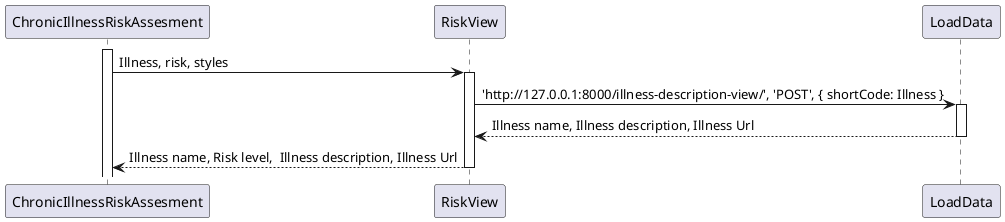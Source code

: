 @startuml RiskView

participant ChronicIllnessRiskAssesment
participant RiskView
participant LoadData

activate ChronicIllnessRiskAssesment
ChronicIllnessRiskAssesment->RiskView: Illness, risk, styles
activate RiskView
RiskView -> LoadData: 'http://127.0.0.1:8000/illness-description-view/', 'POST', { shortCode: Illness }
activate LoadData
LoadData --> RiskView: Illness name, Illness description, Illness Url 
deactivate LoadData
RiskView --> ChronicIllnessRiskAssesment: Illness name, Risk level,  Illness description, Illness Url 
deactivate RiskView

@enduml